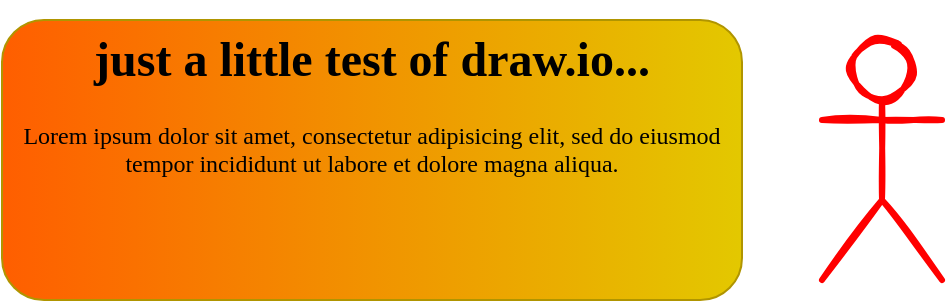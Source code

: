 <mxfile version="20.0.4" type="github">
  <diagram id="MtrJVW5TLIUmqKNrYWlB" name="Page-1">
    <mxGraphModel dx="1422" dy="744" grid="1" gridSize="10" guides="1" tooltips="1" connect="1" arrows="1" fold="1" page="1" pageScale="1" pageWidth="850" pageHeight="1100" math="0" shadow="0">
      <root>
        <mxCell id="0" />
        <mxCell id="1" parent="0" />
        <mxCell id="KnQKcJEZRQkaZnGEiB0X-4" value="" style="shape=umlActor;verticalLabelPosition=bottom;verticalAlign=top;html=1;outlineConnect=0;strokeWidth=3;sketch=1;shadow=0;fillColor=none;fontColor=#333333;strokeColor=#FF0000;" vertex="1" parent="1">
          <mxGeometry x="450" y="40" width="60" height="120" as="geometry" />
        </mxCell>
        <mxCell id="KnQKcJEZRQkaZnGEiB0X-6" value="&lt;h1 align=&quot;center&quot;&gt;&lt;font face=&quot;Lucida Console&quot;&gt;just a little test of draw.io...&lt;br&gt;&lt;/font&gt;&lt;/h1&gt;&lt;p align=&quot;center&quot;&gt;&lt;font face=&quot;Lucida Console&quot;&gt;Lorem ipsum dolor sit amet, consectetur adipisicing elit, sed do eiusmod tempor incididunt ut labore et dolore magna aliqua.&lt;/font&gt;&lt;/p&gt;" style="text;html=1;strokeColor=#B09500;fillColor=#e3c800;spacing=5;spacingTop=-20;whiteSpace=wrap;overflow=hidden;rounded=1;fontColor=#000000;gradientColor=#FF5E00;gradientDirection=west;glass=0;shadow=0;sketch=0;align=center;" vertex="1" parent="1">
          <mxGeometry x="40" y="30" width="370" height="140" as="geometry" />
        </mxCell>
      </root>
    </mxGraphModel>
  </diagram>
</mxfile>
